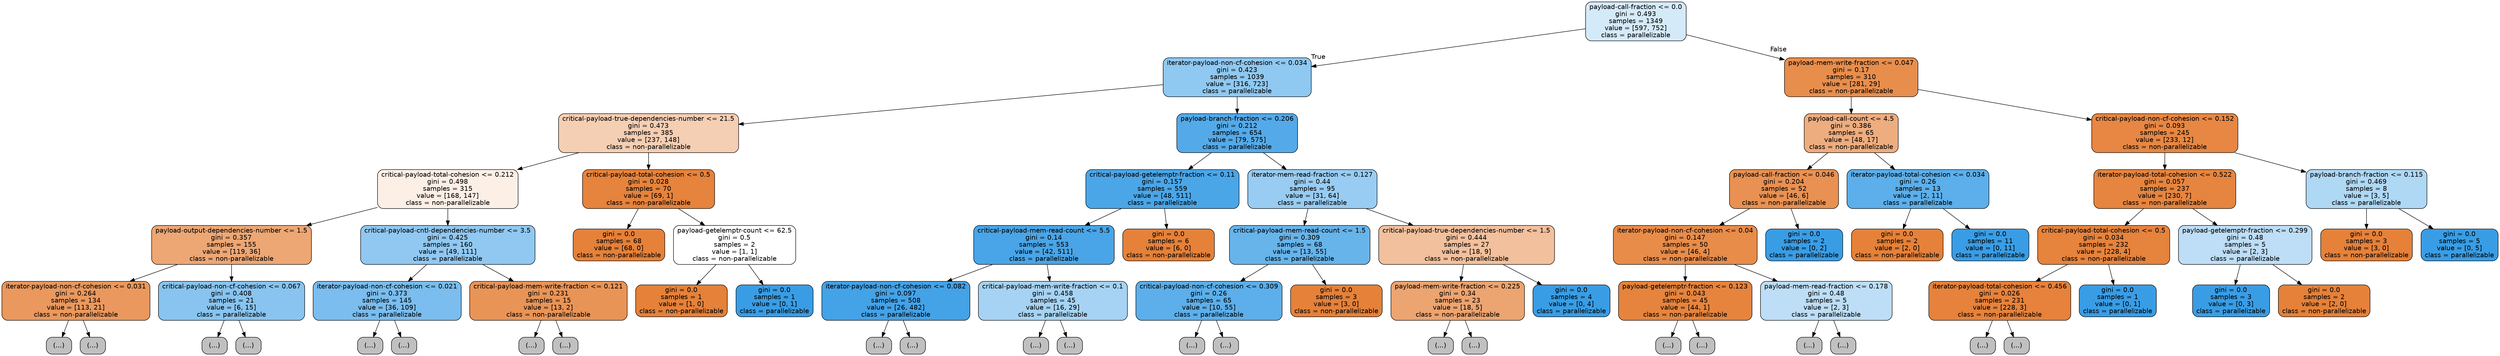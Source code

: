 digraph Tree {
node [shape=box, style="filled, rounded", color="black", fontname=helvetica] ;
edge [fontname=helvetica] ;
0 [label="payload-call-fraction <= 0.0\ngini = 0.493\nsamples = 1349\nvalue = [597, 752]\nclass = parallelizable", fillcolor="#399de535"] ;
1 [label="iterator-payload-non-cf-cohesion <= 0.034\ngini = 0.423\nsamples = 1039\nvalue = [316, 723]\nclass = parallelizable", fillcolor="#399de590"] ;
0 -> 1 [labeldistance=2.5, labelangle=45, headlabel="True"] ;
2 [label="critical-payload-true-dependencies-number <= 21.5\ngini = 0.473\nsamples = 385\nvalue = [237, 148]\nclass = non-parallelizable", fillcolor="#e5813960"] ;
1 -> 2 ;
3 [label="critical-payload-total-cohesion <= 0.212\ngini = 0.498\nsamples = 315\nvalue = [168, 147]\nclass = non-parallelizable", fillcolor="#e5813920"] ;
2 -> 3 ;
4 [label="payload-output-dependencies-number <= 1.5\ngini = 0.357\nsamples = 155\nvalue = [119, 36]\nclass = non-parallelizable", fillcolor="#e58139b2"] ;
3 -> 4 ;
5 [label="iterator-payload-non-cf-cohesion <= 0.031\ngini = 0.264\nsamples = 134\nvalue = [113, 21]\nclass = non-parallelizable", fillcolor="#e58139d0"] ;
4 -> 5 ;
6 [label="(...)", fillcolor="#C0C0C0"] ;
5 -> 6 ;
19 [label="(...)", fillcolor="#C0C0C0"] ;
5 -> 19 ;
32 [label="critical-payload-non-cf-cohesion <= 0.067\ngini = 0.408\nsamples = 21\nvalue = [6, 15]\nclass = parallelizable", fillcolor="#399de599"] ;
4 -> 32 ;
33 [label="(...)", fillcolor="#C0C0C0"] ;
32 -> 33 ;
38 [label="(...)", fillcolor="#C0C0C0"] ;
32 -> 38 ;
39 [label="critical-payload-cntl-dependencies-number <= 3.5\ngini = 0.425\nsamples = 160\nvalue = [49, 111]\nclass = parallelizable", fillcolor="#399de58e"] ;
3 -> 39 ;
40 [label="iterator-payload-non-cf-cohesion <= 0.021\ngini = 0.373\nsamples = 145\nvalue = [36, 109]\nclass = parallelizable", fillcolor="#399de5ab"] ;
39 -> 40 ;
41 [label="(...)", fillcolor="#C0C0C0"] ;
40 -> 41 ;
58 [label="(...)", fillcolor="#C0C0C0"] ;
40 -> 58 ;
79 [label="critical-payload-mem-write-fraction <= 0.121\ngini = 0.231\nsamples = 15\nvalue = [13, 2]\nclass = non-parallelizable", fillcolor="#e58139d8"] ;
39 -> 79 ;
80 [label="(...)", fillcolor="#C0C0C0"] ;
79 -> 80 ;
81 [label="(...)", fillcolor="#C0C0C0"] ;
79 -> 81 ;
82 [label="critical-payload-total-cohesion <= 0.5\ngini = 0.028\nsamples = 70\nvalue = [69, 1]\nclass = non-parallelizable", fillcolor="#e58139fb"] ;
2 -> 82 ;
83 [label="gini = 0.0\nsamples = 68\nvalue = [68, 0]\nclass = non-parallelizable", fillcolor="#e58139ff"] ;
82 -> 83 ;
84 [label="payload-getelemptr-count <= 62.5\ngini = 0.5\nsamples = 2\nvalue = [1, 1]\nclass = non-parallelizable", fillcolor="#e5813900"] ;
82 -> 84 ;
85 [label="gini = 0.0\nsamples = 1\nvalue = [1, 0]\nclass = non-parallelizable", fillcolor="#e58139ff"] ;
84 -> 85 ;
86 [label="gini = 0.0\nsamples = 1\nvalue = [0, 1]\nclass = parallelizable", fillcolor="#399de5ff"] ;
84 -> 86 ;
87 [label="payload-branch-fraction <= 0.206\ngini = 0.212\nsamples = 654\nvalue = [79, 575]\nclass = parallelizable", fillcolor="#399de5dc"] ;
1 -> 87 ;
88 [label="critical-payload-getelemptr-fraction <= 0.11\ngini = 0.157\nsamples = 559\nvalue = [48, 511]\nclass = parallelizable", fillcolor="#399de5e7"] ;
87 -> 88 ;
89 [label="critical-payload-mem-read-count <= 5.5\ngini = 0.14\nsamples = 553\nvalue = [42, 511]\nclass = parallelizable", fillcolor="#399de5ea"] ;
88 -> 89 ;
90 [label="iterator-payload-non-cf-cohesion <= 0.082\ngini = 0.097\nsamples = 508\nvalue = [26, 482]\nclass = parallelizable", fillcolor="#399de5f1"] ;
89 -> 90 ;
91 [label="(...)", fillcolor="#C0C0C0"] ;
90 -> 91 ;
142 [label="(...)", fillcolor="#C0C0C0"] ;
90 -> 142 ;
147 [label="critical-payload-mem-write-fraction <= 0.1\ngini = 0.458\nsamples = 45\nvalue = [16, 29]\nclass = parallelizable", fillcolor="#399de572"] ;
89 -> 147 ;
148 [label="(...)", fillcolor="#C0C0C0"] ;
147 -> 148 ;
151 [label="(...)", fillcolor="#C0C0C0"] ;
147 -> 151 ;
160 [label="gini = 0.0\nsamples = 6\nvalue = [6, 0]\nclass = non-parallelizable", fillcolor="#e58139ff"] ;
88 -> 160 ;
161 [label="iterator-mem-read-fraction <= 0.127\ngini = 0.44\nsamples = 95\nvalue = [31, 64]\nclass = parallelizable", fillcolor="#399de583"] ;
87 -> 161 ;
162 [label="critical-payload-mem-read-count <= 1.5\ngini = 0.309\nsamples = 68\nvalue = [13, 55]\nclass = parallelizable", fillcolor="#399de5c3"] ;
161 -> 162 ;
163 [label="critical-payload-non-cf-cohesion <= 0.309\ngini = 0.26\nsamples = 65\nvalue = [10, 55]\nclass = parallelizable", fillcolor="#399de5d1"] ;
162 -> 163 ;
164 [label="(...)", fillcolor="#C0C0C0"] ;
163 -> 164 ;
175 [label="(...)", fillcolor="#C0C0C0"] ;
163 -> 175 ;
176 [label="gini = 0.0\nsamples = 3\nvalue = [3, 0]\nclass = non-parallelizable", fillcolor="#e58139ff"] ;
162 -> 176 ;
177 [label="critical-payload-true-dependencies-number <= 1.5\ngini = 0.444\nsamples = 27\nvalue = [18, 9]\nclass = non-parallelizable", fillcolor="#e581397f"] ;
161 -> 177 ;
178 [label="payload-mem-write-fraction <= 0.225\ngini = 0.34\nsamples = 23\nvalue = [18, 5]\nclass = non-parallelizable", fillcolor="#e58139b8"] ;
177 -> 178 ;
179 [label="(...)", fillcolor="#C0C0C0"] ;
178 -> 179 ;
186 [label="(...)", fillcolor="#C0C0C0"] ;
178 -> 186 ;
187 [label="gini = 0.0\nsamples = 4\nvalue = [0, 4]\nclass = parallelizable", fillcolor="#399de5ff"] ;
177 -> 187 ;
188 [label="payload-mem-write-fraction <= 0.047\ngini = 0.17\nsamples = 310\nvalue = [281, 29]\nclass = non-parallelizable", fillcolor="#e58139e5"] ;
0 -> 188 [labeldistance=2.5, labelangle=-45, headlabel="False"] ;
189 [label="payload-call-count <= 4.5\ngini = 0.386\nsamples = 65\nvalue = [48, 17]\nclass = non-parallelizable", fillcolor="#e58139a5"] ;
188 -> 189 ;
190 [label="payload-call-fraction <= 0.046\ngini = 0.204\nsamples = 52\nvalue = [46, 6]\nclass = non-parallelizable", fillcolor="#e58139de"] ;
189 -> 190 ;
191 [label="iterator-payload-non-cf-cohesion <= 0.04\ngini = 0.147\nsamples = 50\nvalue = [46, 4]\nclass = non-parallelizable", fillcolor="#e58139e9"] ;
190 -> 191 ;
192 [label="payload-getelemptr-fraction <= 0.123\ngini = 0.043\nsamples = 45\nvalue = [44, 1]\nclass = non-parallelizable", fillcolor="#e58139f9"] ;
191 -> 192 ;
193 [label="(...)", fillcolor="#C0C0C0"] ;
192 -> 193 ;
196 [label="(...)", fillcolor="#C0C0C0"] ;
192 -> 196 ;
197 [label="payload-mem-read-fraction <= 0.178\ngini = 0.48\nsamples = 5\nvalue = [2, 3]\nclass = parallelizable", fillcolor="#399de555"] ;
191 -> 197 ;
198 [label="(...)", fillcolor="#C0C0C0"] ;
197 -> 198 ;
199 [label="(...)", fillcolor="#C0C0C0"] ;
197 -> 199 ;
200 [label="gini = 0.0\nsamples = 2\nvalue = [0, 2]\nclass = parallelizable", fillcolor="#399de5ff"] ;
190 -> 200 ;
201 [label="iterator-payload-total-cohesion <= 0.034\ngini = 0.26\nsamples = 13\nvalue = [2, 11]\nclass = parallelizable", fillcolor="#399de5d1"] ;
189 -> 201 ;
202 [label="gini = 0.0\nsamples = 2\nvalue = [2, 0]\nclass = non-parallelizable", fillcolor="#e58139ff"] ;
201 -> 202 ;
203 [label="gini = 0.0\nsamples = 11\nvalue = [0, 11]\nclass = parallelizable", fillcolor="#399de5ff"] ;
201 -> 203 ;
204 [label="critical-payload-non-cf-cohesion <= 0.152\ngini = 0.093\nsamples = 245\nvalue = [233, 12]\nclass = non-parallelizable", fillcolor="#e58139f2"] ;
188 -> 204 ;
205 [label="iterator-payload-total-cohesion <= 0.522\ngini = 0.057\nsamples = 237\nvalue = [230, 7]\nclass = non-parallelizable", fillcolor="#e58139f7"] ;
204 -> 205 ;
206 [label="critical-payload-total-cohesion <= 0.5\ngini = 0.034\nsamples = 232\nvalue = [228, 4]\nclass = non-parallelizable", fillcolor="#e58139fb"] ;
205 -> 206 ;
207 [label="iterator-payload-total-cohesion <= 0.456\ngini = 0.026\nsamples = 231\nvalue = [228, 3]\nclass = non-parallelizable", fillcolor="#e58139fc"] ;
206 -> 207 ;
208 [label="(...)", fillcolor="#C0C0C0"] ;
207 -> 208 ;
213 [label="(...)", fillcolor="#C0C0C0"] ;
207 -> 213 ;
218 [label="gini = 0.0\nsamples = 1\nvalue = [0, 1]\nclass = parallelizable", fillcolor="#399de5ff"] ;
206 -> 218 ;
219 [label="payload-getelemptr-fraction <= 0.299\ngini = 0.48\nsamples = 5\nvalue = [2, 3]\nclass = parallelizable", fillcolor="#399de555"] ;
205 -> 219 ;
220 [label="gini = 0.0\nsamples = 3\nvalue = [0, 3]\nclass = parallelizable", fillcolor="#399de5ff"] ;
219 -> 220 ;
221 [label="gini = 0.0\nsamples = 2\nvalue = [2, 0]\nclass = non-parallelizable", fillcolor="#e58139ff"] ;
219 -> 221 ;
222 [label="payload-branch-fraction <= 0.115\ngini = 0.469\nsamples = 8\nvalue = [3, 5]\nclass = parallelizable", fillcolor="#399de566"] ;
204 -> 222 ;
223 [label="gini = 0.0\nsamples = 3\nvalue = [3, 0]\nclass = non-parallelizable", fillcolor="#e58139ff"] ;
222 -> 223 ;
224 [label="gini = 0.0\nsamples = 5\nvalue = [0, 5]\nclass = parallelizable", fillcolor="#399de5ff"] ;
222 -> 224 ;
}